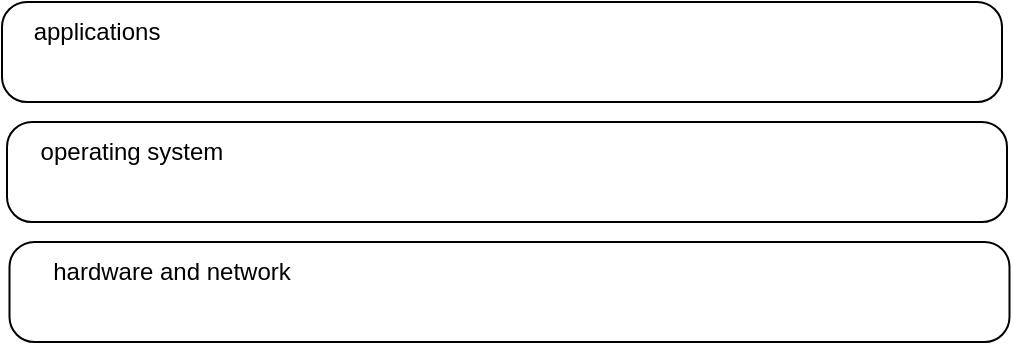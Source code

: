 <mxfile version="21.1.2" type="device">
  <diagram id="aZzCiTEgSDXypdaJf5oC" name="Page-1">
    <mxGraphModel dx="3565" dy="918" grid="1" gridSize="10" guides="1" tooltips="1" connect="1" arrows="1" fold="1" page="1" pageScale="1" pageWidth="827" pageHeight="1169" math="0" shadow="0">
      <root>
        <mxCell id="0" />
        <mxCell id="1" parent="0" />
        <mxCell id="qcJDbEwE1XpdXQrslt51-1" value="" style="rounded=1;whiteSpace=wrap;html=1;arcSize=25;imageHeight=24;" parent="1" vertex="1">
          <mxGeometry x="-2437.5" y="920" width="500" height="50" as="geometry" />
        </mxCell>
        <mxCell id="qcJDbEwE1XpdXQrslt51-26" value="" style="rounded=1;whiteSpace=wrap;html=1;arcSize=25;imageHeight=24;" parent="1" vertex="1">
          <mxGeometry x="-2440" y="860" width="500" height="50" as="geometry" />
        </mxCell>
        <mxCell id="qcJDbEwE1XpdXQrslt51-25" value="operating system" style="text;html=1;strokeColor=none;fillColor=none;align=center;verticalAlign=middle;whiteSpace=wrap;rounded=0;" parent="1" vertex="1">
          <mxGeometry x="-2430" y="920" width="110" height="30" as="geometry" />
        </mxCell>
        <mxCell id="qcJDbEwE1XpdXQrslt51-54" value="applications" style="text;html=1;strokeColor=none;fillColor=none;align=center;verticalAlign=middle;whiteSpace=wrap;rounded=0;" parent="1" vertex="1">
          <mxGeometry x="-2430" y="860" width="75" height="30" as="geometry" />
        </mxCell>
        <mxCell id="qEZxZb18fNbEGhvGFvHe-27" value="" style="rounded=1;whiteSpace=wrap;html=1;arcSize=25;imageHeight=24;" vertex="1" parent="1">
          <mxGeometry x="-2436.25" y="980" width="500" height="50" as="geometry" />
        </mxCell>
        <mxCell id="qEZxZb18fNbEGhvGFvHe-28" value="hardware and network" style="text;html=1;strokeColor=none;fillColor=none;align=center;verticalAlign=middle;whiteSpace=wrap;rounded=0;" vertex="1" parent="1">
          <mxGeometry x="-2430" y="980" width="150" height="30" as="geometry" />
        </mxCell>
      </root>
    </mxGraphModel>
  </diagram>
</mxfile>
